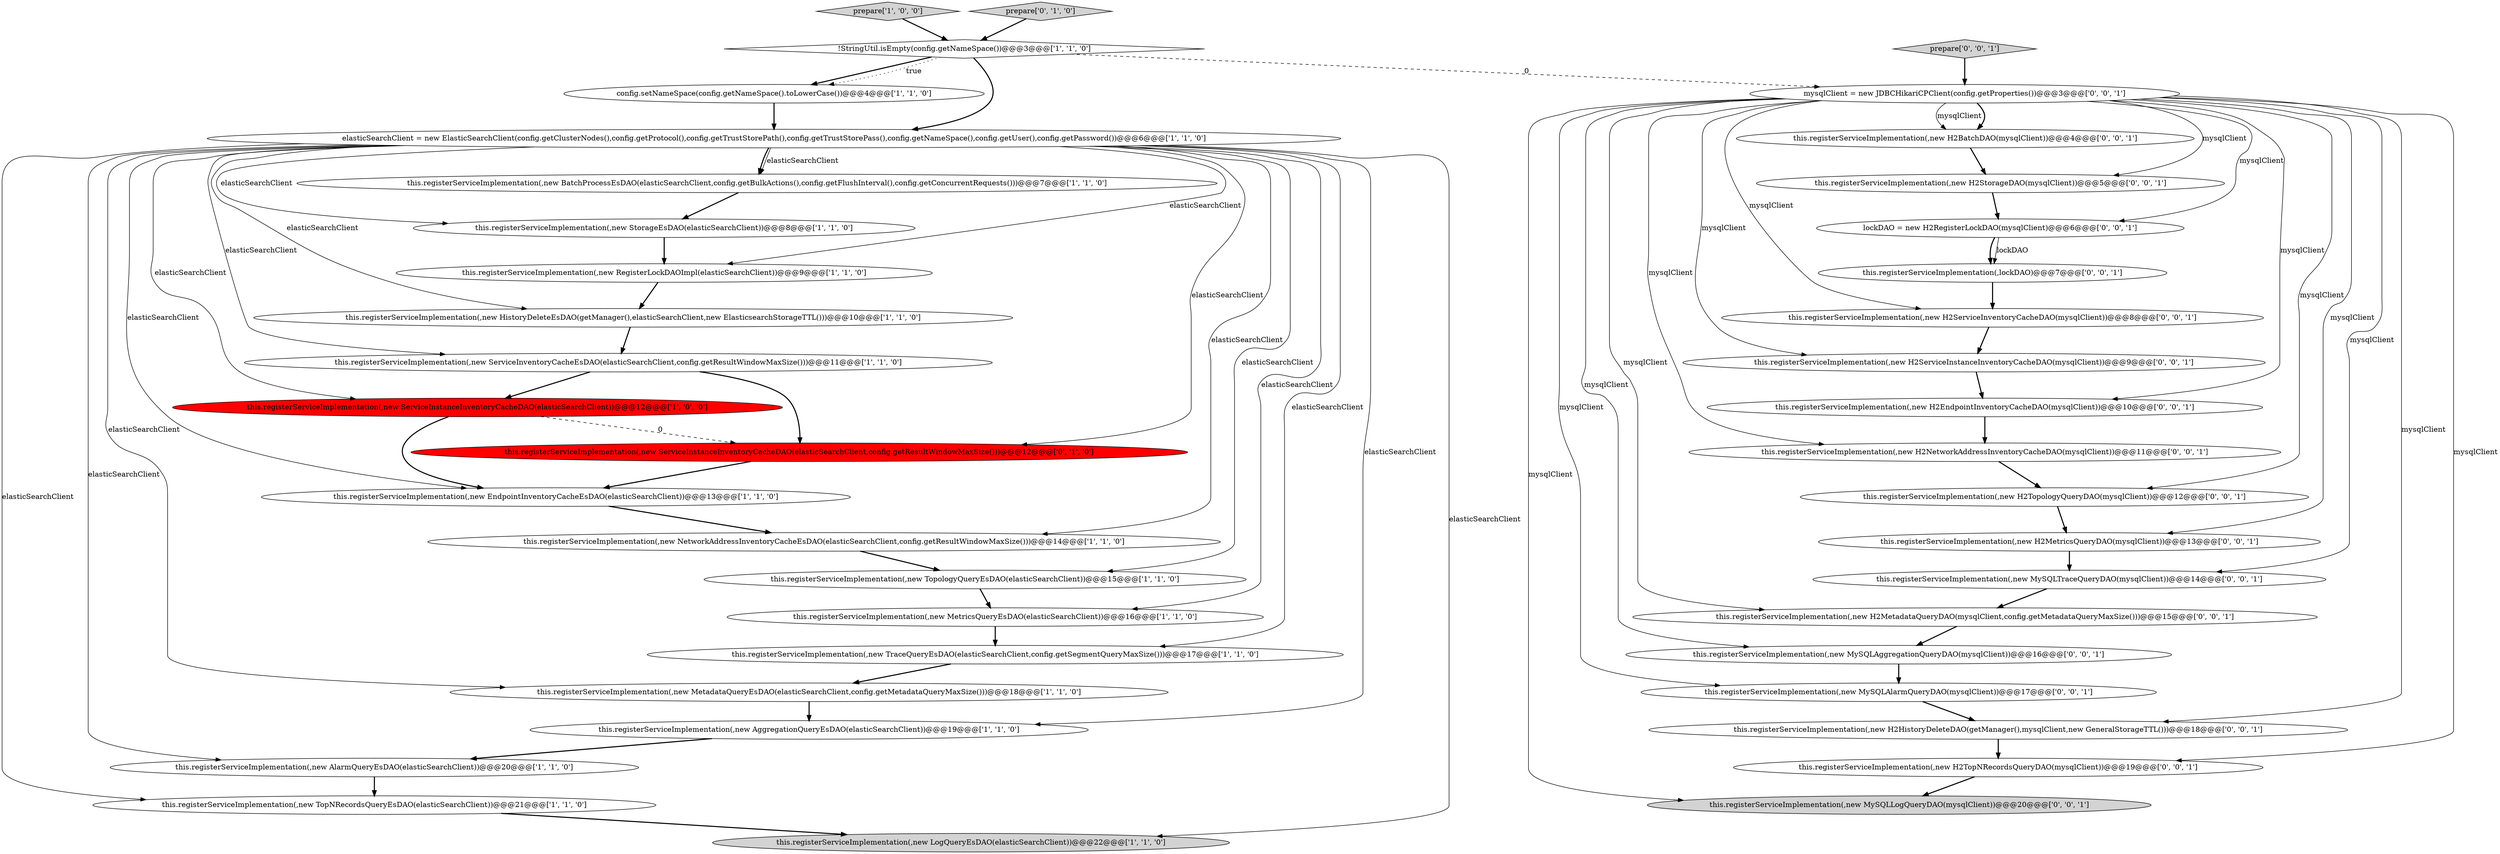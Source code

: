 digraph {
29 [style = filled, label = "prepare['0', '0', '1']", fillcolor = lightgray, shape = diamond image = "AAA0AAABBB3BBB"];
19 [style = filled, label = "this.registerServiceImplementation(,new ServiceInventoryCacheEsDAO(elasticSearchClient,config.getResultWindowMaxSize()))@@@11@@@['1', '1', '0']", fillcolor = white, shape = ellipse image = "AAA0AAABBB1BBB"];
16 [style = filled, label = "this.registerServiceImplementation(,new StorageEsDAO(elasticSearchClient))@@@8@@@['1', '1', '0']", fillcolor = white, shape = ellipse image = "AAA0AAABBB1BBB"];
40 [style = filled, label = "this.registerServiceImplementation(,new H2BatchDAO(mysqlClient))@@@4@@@['0', '0', '1']", fillcolor = white, shape = ellipse image = "AAA0AAABBB3BBB"];
3 [style = filled, label = "config.setNameSpace(config.getNameSpace().toLowerCase())@@@4@@@['1', '1', '0']", fillcolor = white, shape = ellipse image = "AAA0AAABBB1BBB"];
5 [style = filled, label = "this.registerServiceImplementation(,new NetworkAddressInventoryCacheEsDAO(elasticSearchClient,config.getResultWindowMaxSize()))@@@14@@@['1', '1', '0']", fillcolor = white, shape = ellipse image = "AAA0AAABBB1BBB"];
0 [style = filled, label = "prepare['1', '0', '0']", fillcolor = lightgray, shape = diamond image = "AAA0AAABBB1BBB"];
7 [style = filled, label = "this.registerServiceImplementation(,new RegisterLockDAOImpl(elasticSearchClient))@@@9@@@['1', '1', '0']", fillcolor = white, shape = ellipse image = "AAA0AAABBB1BBB"];
37 [style = filled, label = "this.registerServiceImplementation(,new H2ServiceInstanceInventoryCacheDAO(mysqlClient))@@@9@@@['0', '0', '1']", fillcolor = white, shape = ellipse image = "AAA0AAABBB3BBB"];
26 [style = filled, label = "this.registerServiceImplementation(,new H2ServiceInventoryCacheDAO(mysqlClient))@@@8@@@['0', '0', '1']", fillcolor = white, shape = ellipse image = "AAA0AAABBB3BBB"];
13 [style = filled, label = "this.registerServiceImplementation(,new EndpointInventoryCacheEsDAO(elasticSearchClient))@@@13@@@['1', '1', '0']", fillcolor = white, shape = ellipse image = "AAA0AAABBB1BBB"];
4 [style = filled, label = "this.registerServiceImplementation(,new TopNRecordsQueryEsDAO(elasticSearchClient))@@@21@@@['1', '1', '0']", fillcolor = white, shape = ellipse image = "AAA0AAABBB1BBB"];
12 [style = filled, label = "this.registerServiceImplementation(,new TraceQueryEsDAO(elasticSearchClient,config.getSegmentQueryMaxSize()))@@@17@@@['1', '1', '0']", fillcolor = white, shape = ellipse image = "AAA0AAABBB1BBB"];
8 [style = filled, label = "this.registerServiceImplementation(,new TopologyQueryEsDAO(elasticSearchClient))@@@15@@@['1', '1', '0']", fillcolor = white, shape = ellipse image = "AAA0AAABBB1BBB"];
6 [style = filled, label = "!StringUtil.isEmpty(config.getNameSpace())@@@3@@@['1', '1', '0']", fillcolor = white, shape = diamond image = "AAA0AAABBB1BBB"];
25 [style = filled, label = "lockDAO = new H2RegisterLockDAO(mysqlClient)@@@6@@@['0', '0', '1']", fillcolor = white, shape = ellipse image = "AAA0AAABBB3BBB"];
20 [style = filled, label = "prepare['0', '1', '0']", fillcolor = lightgray, shape = diamond image = "AAA0AAABBB2BBB"];
23 [style = filled, label = "this.registerServiceImplementation(,new MySQLTraceQueryDAO(mysqlClient))@@@14@@@['0', '0', '1']", fillcolor = white, shape = ellipse image = "AAA0AAABBB3BBB"];
14 [style = filled, label = "this.registerServiceImplementation(,new BatchProcessEsDAO(elasticSearchClient,config.getBulkActions(),config.getFlushInterval(),config.getConcurrentRequests()))@@@7@@@['1', '1', '0']", fillcolor = white, shape = ellipse image = "AAA0AAABBB1BBB"];
30 [style = filled, label = "this.registerServiceImplementation(,lockDAO)@@@7@@@['0', '0', '1']", fillcolor = white, shape = ellipse image = "AAA0AAABBB3BBB"];
34 [style = filled, label = "this.registerServiceImplementation(,new H2TopologyQueryDAO(mysqlClient))@@@12@@@['0', '0', '1']", fillcolor = white, shape = ellipse image = "AAA0AAABBB3BBB"];
38 [style = filled, label = "this.registerServiceImplementation(,new H2EndpointInventoryCacheDAO(mysqlClient))@@@10@@@['0', '0', '1']", fillcolor = white, shape = ellipse image = "AAA0AAABBB3BBB"];
21 [style = filled, label = "this.registerServiceImplementation(,new ServiceInstanceInventoryCacheDAO(elasticSearchClient,config.getResultWindowMaxSize()))@@@12@@@['0', '1', '0']", fillcolor = red, shape = ellipse image = "AAA1AAABBB2BBB"];
17 [style = filled, label = "this.registerServiceImplementation(,new AggregationQueryEsDAO(elasticSearchClient))@@@19@@@['1', '1', '0']", fillcolor = white, shape = ellipse image = "AAA0AAABBB1BBB"];
32 [style = filled, label = "this.registerServiceImplementation(,new H2StorageDAO(mysqlClient))@@@5@@@['0', '0', '1']", fillcolor = white, shape = ellipse image = "AAA0AAABBB3BBB"];
18 [style = filled, label = "this.registerServiceImplementation(,new LogQueryEsDAO(elasticSearchClient))@@@22@@@['1', '1', '0']", fillcolor = lightgray, shape = ellipse image = "AAA0AAABBB1BBB"];
2 [style = filled, label = "this.registerServiceImplementation(,new MetadataQueryEsDAO(elasticSearchClient,config.getMetadataQueryMaxSize()))@@@18@@@['1', '1', '0']", fillcolor = white, shape = ellipse image = "AAA0AAABBB1BBB"];
31 [style = filled, label = "this.registerServiceImplementation(,new MySQLAggregationQueryDAO(mysqlClient))@@@16@@@['0', '0', '1']", fillcolor = white, shape = ellipse image = "AAA0AAABBB3BBB"];
39 [style = filled, label = "this.registerServiceImplementation(,new MySQLLogQueryDAO(mysqlClient))@@@20@@@['0', '0', '1']", fillcolor = lightgray, shape = ellipse image = "AAA0AAABBB3BBB"];
28 [style = filled, label = "this.registerServiceImplementation(,new H2HistoryDeleteDAO(getManager(),mysqlClient,new GeneralStorageTTL()))@@@18@@@['0', '0', '1']", fillcolor = white, shape = ellipse image = "AAA0AAABBB3BBB"];
10 [style = filled, label = "this.registerServiceImplementation(,new AlarmQueryEsDAO(elasticSearchClient))@@@20@@@['1', '1', '0']", fillcolor = white, shape = ellipse image = "AAA0AAABBB1BBB"];
24 [style = filled, label = "this.registerServiceImplementation(,new H2MetadataQueryDAO(mysqlClient,config.getMetadataQueryMaxSize()))@@@15@@@['0', '0', '1']", fillcolor = white, shape = ellipse image = "AAA0AAABBB3BBB"];
27 [style = filled, label = "mysqlClient = new JDBCHikariCPClient(config.getProperties())@@@3@@@['0', '0', '1']", fillcolor = white, shape = ellipse image = "AAA0AAABBB3BBB"];
15 [style = filled, label = "this.registerServiceImplementation(,new ServiceInstanceInventoryCacheDAO(elasticSearchClient))@@@12@@@['1', '0', '0']", fillcolor = red, shape = ellipse image = "AAA1AAABBB1BBB"];
36 [style = filled, label = "this.registerServiceImplementation(,new H2MetricsQueryDAO(mysqlClient))@@@13@@@['0', '0', '1']", fillcolor = white, shape = ellipse image = "AAA0AAABBB3BBB"];
33 [style = filled, label = "this.registerServiceImplementation(,new H2TopNRecordsQueryDAO(mysqlClient))@@@19@@@['0', '0', '1']", fillcolor = white, shape = ellipse image = "AAA0AAABBB3BBB"];
22 [style = filled, label = "this.registerServiceImplementation(,new H2NetworkAddressInventoryCacheDAO(mysqlClient))@@@11@@@['0', '0', '1']", fillcolor = white, shape = ellipse image = "AAA0AAABBB3BBB"];
1 [style = filled, label = "elasticSearchClient = new ElasticSearchClient(config.getClusterNodes(),config.getProtocol(),config.getTrustStorePath(),config.getTrustStorePass(),config.getNameSpace(),config.getUser(),config.getPassword())@@@6@@@['1', '1', '0']", fillcolor = white, shape = ellipse image = "AAA0AAABBB1BBB"];
11 [style = filled, label = "this.registerServiceImplementation(,new MetricsQueryEsDAO(elasticSearchClient))@@@16@@@['1', '1', '0']", fillcolor = white, shape = ellipse image = "AAA0AAABBB1BBB"];
35 [style = filled, label = "this.registerServiceImplementation(,new MySQLAlarmQueryDAO(mysqlClient))@@@17@@@['0', '0', '1']", fillcolor = white, shape = ellipse image = "AAA0AAABBB3BBB"];
9 [style = filled, label = "this.registerServiceImplementation(,new HistoryDeleteEsDAO(getManager(),elasticSearchClient,new ElasticsearchStorageTTL()))@@@10@@@['1', '1', '0']", fillcolor = white, shape = ellipse image = "AAA0AAABBB1BBB"];
2->17 [style = bold, label=""];
14->16 [style = bold, label=""];
17->10 [style = bold, label=""];
6->3 [style = bold, label=""];
5->8 [style = bold, label=""];
1->8 [style = solid, label="elasticSearchClient"];
1->10 [style = solid, label="elasticSearchClient"];
1->18 [style = solid, label="elasticSearchClient"];
15->13 [style = bold, label=""];
27->25 [style = solid, label="mysqlClient"];
3->1 [style = bold, label=""];
1->19 [style = solid, label="elasticSearchClient"];
27->26 [style = solid, label="mysqlClient"];
0->6 [style = bold, label=""];
1->7 [style = solid, label="elasticSearchClient"];
25->30 [style = bold, label=""];
27->34 [style = solid, label="mysqlClient"];
27->35 [style = solid, label="mysqlClient"];
30->26 [style = bold, label=""];
16->7 [style = bold, label=""];
27->33 [style = solid, label="mysqlClient"];
15->21 [style = dashed, label="0"];
11->12 [style = bold, label=""];
4->18 [style = bold, label=""];
20->6 [style = bold, label=""];
27->37 [style = solid, label="mysqlClient"];
27->28 [style = solid, label="mysqlClient"];
27->23 [style = solid, label="mysqlClient"];
1->5 [style = solid, label="elasticSearchClient"];
1->12 [style = solid, label="elasticSearchClient"];
7->9 [style = bold, label=""];
35->28 [style = bold, label=""];
6->1 [style = bold, label=""];
29->27 [style = bold, label=""];
1->9 [style = solid, label="elasticSearchClient"];
12->2 [style = bold, label=""];
23->24 [style = bold, label=""];
1->15 [style = solid, label="elasticSearchClient"];
1->4 [style = solid, label="elasticSearchClient"];
27->22 [style = solid, label="mysqlClient"];
1->2 [style = solid, label="elasticSearchClient"];
36->23 [style = bold, label=""];
31->35 [style = bold, label=""];
28->33 [style = bold, label=""];
24->31 [style = bold, label=""];
33->39 [style = bold, label=""];
6->27 [style = dashed, label="0"];
27->36 [style = solid, label="mysqlClient"];
37->38 [style = bold, label=""];
27->31 [style = solid, label="mysqlClient"];
22->34 [style = bold, label=""];
34->36 [style = bold, label=""];
32->25 [style = bold, label=""];
1->16 [style = solid, label="elasticSearchClient"];
40->32 [style = bold, label=""];
13->5 [style = bold, label=""];
10->4 [style = bold, label=""];
9->19 [style = bold, label=""];
26->37 [style = bold, label=""];
1->11 [style = solid, label="elasticSearchClient"];
1->14 [style = bold, label=""];
27->40 [style = bold, label=""];
27->38 [style = solid, label="mysqlClient"];
1->17 [style = solid, label="elasticSearchClient"];
19->15 [style = bold, label=""];
6->3 [style = dotted, label="true"];
38->22 [style = bold, label=""];
1->13 [style = solid, label="elasticSearchClient"];
27->40 [style = solid, label="mysqlClient"];
8->11 [style = bold, label=""];
1->21 [style = solid, label="elasticSearchClient"];
1->14 [style = solid, label="elasticSearchClient"];
27->32 [style = solid, label="mysqlClient"];
27->24 [style = solid, label="mysqlClient"];
27->39 [style = solid, label="mysqlClient"];
25->30 [style = solid, label="lockDAO"];
21->13 [style = bold, label=""];
19->21 [style = bold, label=""];
}
